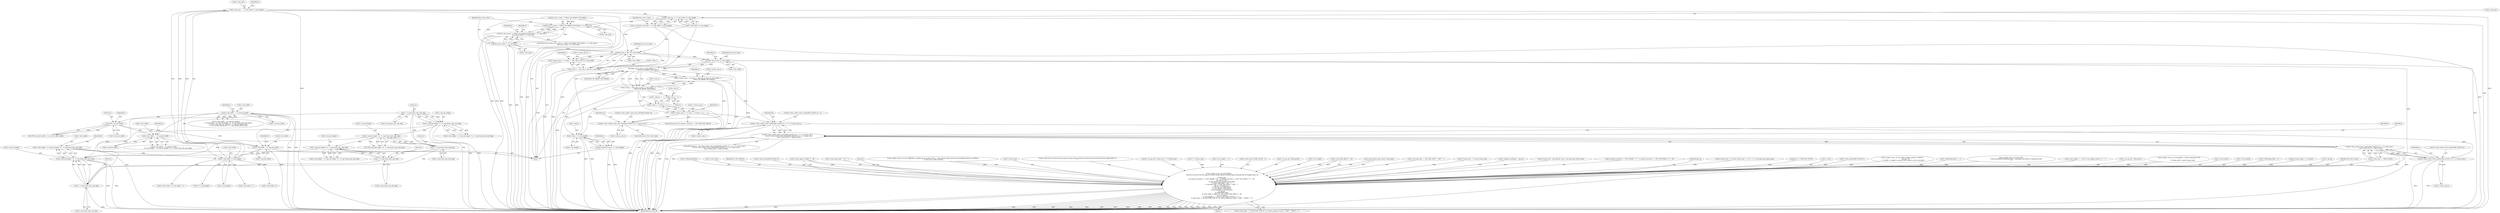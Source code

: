 digraph "0_FFmpeg_29ffeef5e73b8f41ff3a3f2242d356759c66f91f@pointer" {
"1000675" [label="(Call,h->mb_num    = h->mb_width * h->mb_height)"];
"1000679" [label="(Call,h->mb_width * h->mb_height)"];
"1000649" [label="(Call,h->mb_width  = h->sps.mb_width)"];
"1000610" [label="(Call,h->mb_width  != h->sps.mb_width)"];
"1000398" [label="(Call,h->mb_width  != h->sps.mb_width)"];
"1000541" [label="(Call,16*h->sps.mb_width)"];
"1000658" [label="(Call,h->mb_height = h->sps.mb_height * (2 - h->sps.frame_mbs_only_flag))"];
"1000662" [label="(Call,h->sps.mb_height * (2 - h->sps.frame_mbs_only_flag))"];
"1000623" [label="(Call,h->sps.mb_height * (2 - h->sps.frame_mbs_only_flag))"];
"1000557" [label="(Call,h->sps.mb_height * (2 - h->sps.frame_mbs_only_flag))"];
"1000412" [label="(Call,h->sps.mb_height * (2 - h->sps.frame_mbs_only_flag))"];
"1000418" [label="(Call,2 - h->sps.frame_mbs_only_flag)"];
"1000563" [label="(Call,2 - h->sps.frame_mbs_only_flag)"];
"1000629" [label="(Call,2 - h->sps.frame_mbs_only_flag)"];
"1000668" [label="(Call,2 - h->sps.frame_mbs_only_flag)"];
"1001965" [label="(Call,h->mb_num == h->mb_width * h->mb_height)"];
"1001964" [label="(Call,av_assert1(h->mb_num == h->mb_width * h->mb_height))"];
"1001978" [label="(Call,first_mb_in_slice << FIELD_OR_MBAFF_PICTURE(h) >= h->mb_num)"];
"1001977" [label="(Call,first_mb_in_slice << FIELD_OR_MBAFF_PICTURE(h) >= h->mb_num ||\n        first_mb_in_slice >= h->mb_num)"];
"1001986" [label="(Call,first_mb_in_slice >= h->mb_num)"];
"1002008" [label="(Call,first_mb_in_slice % h->mb_width)"];
"1002000" [label="(Call,h->resync_mb_x = h->mb_x =  first_mb_in_slice % h->mb_width)"];
"1002004" [label="(Call,h->mb_x =  first_mb_in_slice % h->mb_width)"];
"1002022" [label="(Call,first_mb_in_slice / h->mb_width)"];
"1002021" [label="(Call,(first_mb_in_slice / h->mb_width) <<\n                               FIELD_OR_MBAFF_PICTURE(h))"];
"1002013" [label="(Call,h->resync_mb_y = h->mb_y = (first_mb_in_slice / h->mb_width) <<\n                               FIELD_OR_MBAFF_PICTURE(h))"];
"1002917" [label="(Call,h0->slice_row[(h->slice_num-1)&(MAX_SLICES-1)]= h->resync_mb_y)"];
"1002936" [label="(Call,h0->slice_row[h->slice_num&(MAX_SLICES-1)] + 3 >= h->resync_mb_y)"];
"1002935" [label="(Call,h0->slice_row[h->slice_num&(MAX_SLICES-1)] + 3 >= h->resync_mb_y\n        && h0->slice_row[h->slice_num&(MAX_SLICES-1)] <= h->resync_mb_y\n        && h->slice_num >= MAX_SLICES)"];
"1002954" [label="(Call,h0->slice_row[h->slice_num&(MAX_SLICES-1)] <= h->resync_mb_y)"];
"1002953" [label="(Call,h0->slice_row[h->slice_num&(MAX_SLICES-1)] <= h->resync_mb_y\n        && h->slice_num >= MAX_SLICES)"];
"1002017" [label="(Call,h->mb_y = (first_mb_in_slice / h->mb_width) <<\n                               FIELD_OR_MBAFF_PICTURE(h))"];
"1002035" [label="(Call,h->resync_mb_y = h->mb_y = h->mb_y + 1)"];
"1002039" [label="(Call,h->mb_y = h->mb_y + 1)"];
"1002049" [label="(Call,h->mb_y < h->mb_height)"];
"1002048" [label="(Call,av_assert1(h->mb_y < h->mb_height))"];
"1002043" [label="(Call,h->mb_y + 1)"];
"1003305" [label="(Call,av_log(h->avctx, AV_LOG_DEBUG,\n               \"slice:%d %s mb:%d %c%s%s pps:%u frame:%d poc:%d/%d ref:%d/%d qp:%d loop:%d:%d:%d weight:%d%s %s\n\",\n               h->slice_num,\n               (h->picture_structure == PICT_FRAME ? \"F\" : h->picture_structure == PICT_TOP_FIELD ? \"T\" : \"B\"),\n               first_mb_in_slice,\n               av_get_picture_type_char(h->slice_type),\n               h->slice_type_fixed ? \" fix\" : \"\",\n               h->nal_unit_type == NAL_IDR_SLICE ? \" IDR\" : \"\",\n               pps_id, h->frame_num,\n               h->cur_pic_ptr->field_poc[0],\n               h->cur_pic_ptr->field_poc[1],\n               h->ref_count[0], h->ref_count[1],\n               h->qscale,\n               h->deblocking_filter,\n               h->slice_alpha_c0_offset / 2 - 26, h->slice_beta_offset / 2 - 26,\n               h->use_weight,\n               h->use_weight == 1 && h->use_weight_chroma ? \"c\" : \"\",\n               h->slice_type == AV_PICTURE_TYPE_B ? (h->direct_spatial_mv_pred ? \"SPAT\" : \"TEMP\") : \"\"))"];
"1002049" [label="(Call,h->mb_y < h->mb_height)"];
"1003371" [label="(Call,h->ref_count[1])"];
"1002950" [label="(Call,h->resync_mb_y)"];
"1003304" [label="(Block,)"];
"1001980" [label="(Identifier,first_mb_in_slice)"];
"1000563" [label="(Call,2 - h->sps.frame_mbs_only_flag)"];
"1003366" [label="(Call,h->ref_count[0])"];
"1002805" [label="(Call,h->deblocking_filter = 2)"];
"1002048" [label="(Call,av_assert1(h->mb_y < h->mb_height))"];
"1002954" [label="(Call,h0->slice_row[h->slice_num&(MAX_SLICES-1)] <= h->resync_mb_y)"];
"1002022" [label="(Call,first_mb_in_slice / h->mb_width)"];
"1002931" [label="(Call,h->resync_mb_y)"];
"1001976" [label="(ControlStructure,if (first_mb_in_slice << FIELD_OR_MBAFF_PICTURE(h) >= h->mb_num ||\n        first_mb_in_slice >= h->mb_num))"];
"1002581" [label="(Call,get_chroma_qp(h, 1, h->qscale))"];
"1000649" [label="(Call,h->mb_width  = h->sps.mb_width)"];
"1002004" [label="(Call,h->mb_x =  first_mb_in_slice % h->mb_width)"];
"1003376" [label="(Call,h->qscale)"];
"1000659" [label="(Call,h->mb_height)"];
"1000653" [label="(Call,h->sps.mb_width)"];
"1000543" [label="(Call,h->sps.mb_width)"];
"1002043" [label="(Call,h->mb_y + 1)"];
"1000624" [label="(Call,h->sps.mb_height)"];
"1003329" [label="(Identifier,first_mb_in_slice)"];
"1000419" [label="(Literal,2)"];
"1002966" [label="(Call,h->resync_mb_y)"];
"1000558" [label="(Call,h->sps.mb_height)"];
"1003379" [label="(Call,h->deblocking_filter)"];
"1000397" [label="(Call,h->mb_width  != h->sps.mb_width ||\n            h->mb_height != h->sps.mb_height * (2 - h->sps.frame_mbs_only_flag) ||\n            h->avctx->bits_per_raw_sample != h->sps.bit_depth_luma ||\n            h->cur_chroma_format_idc != h->sps.chroma_format_idc)"];
"1002017" [label="(Call,h->mb_y = (first_mb_in_slice / h->mb_width) <<\n                               FIELD_OR_MBAFF_PICTURE(h))"];
"1002044" [label="(Call,h->mb_y)"];
"1003311" [label="(Call,h->slice_num)"];
"1003309" [label="(Identifier,AV_LOG_DEBUG)"];
"1002959" [label="(Call,h->slice_num&(MAX_SLICES-1))"];
"1002014" [label="(Call,h->resync_mb_y)"];
"1002018" [label="(Call,h->mb_y)"];
"1002934" [label="(ControlStructure,if (   h0->slice_row[h->slice_num&(MAX_SLICES-1)] + 3 >= h->resync_mb_y\n        && h0->slice_row[h->slice_num&(MAX_SLICES-1)] <= h->resync_mb_y\n        && h->slice_num >= MAX_SLICES))"];
"1002971" [label="(Identifier,h)"];
"1000728" [label="(Call,16 * h->mb_height)"];
"1002028" [label="(Identifier,h)"];
"1000683" [label="(Call,h->mb_height)"];
"1003382" [label="(Call,h->slice_alpha_c0_offset / 2 - 26)"];
"1003334" [label="(Call,h->slice_type_fixed ? \" fix\" : \"\")"];
"1002953" [label="(Call,h0->slice_row[h->slice_num&(MAX_SLICES-1)] <= h->resync_mb_y\n        && h->slice_num >= MAX_SLICES)"];
"1003425" [label="(Literal,0)"];
"1002029" [label="(ControlStructure,if (h->picture_structure == PICT_BOTTOM_FIELD))"];
"1002975" [label="(Call,av_log(h->avctx, AV_LOG_WARNING, \"Possibly too many slices (%d >= %d), increase MAX_SLICES and recompile if there are artifacts\n\", h->slice_num, MAX_SLICES))"];
"1003349" [label="(Call,h->frame_num)"];
"1003310" [label="(Literal,\"slice:%d %s mb:%d %c%s%s pps:%u frame:%d poc:%d/%d ref:%d/%d qp:%d loop:%d:%d:%d weight:%d%s %s\n\")"];
"1003305" [label="(Call,av_log(h->avctx, AV_LOG_DEBUG,\n               \"slice:%d %s mb:%d %c%s%s pps:%u frame:%d poc:%d/%d ref:%d/%d qp:%d loop:%d:%d:%d weight:%d%s %s\n\",\n               h->slice_num,\n               (h->picture_structure == PICT_FRAME ? \"F\" : h->picture_structure == PICT_TOP_FIELD ? \"T\" : \"B\"),\n               first_mb_in_slice,\n               av_get_picture_type_char(h->slice_type),\n               h->slice_type_fixed ? \" fix\" : \"\",\n               h->nal_unit_type == NAL_IDR_SLICE ? \" IDR\" : \"\",\n               pps_id, h->frame_num,\n               h->cur_pic_ptr->field_poc[0],\n               h->cur_pic_ptr->field_poc[1],\n               h->ref_count[0], h->ref_count[1],\n               h->qscale,\n               h->deblocking_filter,\n               h->slice_alpha_c0_offset / 2 - 26, h->slice_beta_offset / 2 - 26,\n               h->use_weight,\n               h->use_weight == 1 && h->use_weight_chroma ? \"c\" : \"\",\n               h->slice_type == AV_PICTURE_TYPE_B ? (h->direct_spatial_mv_pred ? \"SPAT\" : \"TEMP\") : \"\"))"];
"1001754" [label="(Call,h0->cur_pic_ptr->frame_num != h->frame_num)"];
"1001969" [label="(Call,h->mb_width * h->mb_height)"];
"1002059" [label="(Identifier,h)"];
"1002040" [label="(Call,h->mb_y)"];
"1002088" [label="(Call,2 * h->frame_num)"];
"1003401" [label="(Call,h->use_weight == 1)"];
"1003004" [label="(Call,h->slice_num & (MAX_SLICES - 1))"];
"1002047" [label="(Literal,1)"];
"1000676" [label="(Call,h->mb_num)"];
"1000690" [label="(Call,h->mb_width + 1)"];
"1000623" [label="(Call,h->sps.mb_height * (2 - h->sps.frame_mbs_only_flag))"];
"1003352" [label="(Call,h->cur_pic_ptr->field_poc[0])"];
"1002024" [label="(Call,h->mb_width)"];
"1003396" [label="(Call,h->use_weight)"];
"1000619" [label="(Call,h->mb_height != h->sps.mb_height * (2 - h->sps.frame_mbs_only_flag))"];
"1002001" [label="(Call,h->resync_mb_x)"];
"1002015" [label="(Identifier,h)"];
"1001978" [label="(Call,first_mb_in_slice << FIELD_OR_MBAFF_PICTURE(h) >= h->mb_num)"];
"1002005" [label="(Call,h->mb_x)"];
"1003389" [label="(Call,h->slice_beta_offset / 2 - 26)"];
"1002936" [label="(Call,h0->slice_row[h->slice_num&(MAX_SLICES-1)] + 3 >= h->resync_mb_y)"];
"1002009" [label="(Identifier,first_mb_in_slice)"];
"1003330" [label="(Call,av_get_picture_type_char(h->slice_type))"];
"1000408" [label="(Call,h->mb_height != h->sps.mb_height * (2 - h->sps.frame_mbs_only_flag))"];
"1000688" [label="(Identifier,h)"];
"1000668" [label="(Call,2 - h->sps.frame_mbs_only_flag)"];
"1002002" [label="(Identifier,h)"];
"1002940" [label="(Identifier,h0)"];
"1002027" [label="(Call,FIELD_OR_MBAFF_PICTURE(h))"];
"1000614" [label="(Call,h->sps.mb_width)"];
"1002036" [label="(Call,h->resync_mb_y)"];
"1000650" [label="(Call,h->mb_width)"];
"1000555" [label="(Call,16*h->sps.mb_height * (2 - h->sps.frame_mbs_only_flag))"];
"1003340" [label="(Call,h->nal_unit_type == NAL_IDR_SLICE ? \" IDR\" : \"\")"];
"1001977" [label="(Call,first_mb_in_slice << FIELD_OR_MBAFF_PICTURE(h) >= h->mb_num ||\n        first_mb_in_slice >= h->mb_num)"];
"1000611" [label="(Call,h->mb_width)"];
"1000663" [label="(Call,h->sps.mb_height)"];
"1002957" [label="(Identifier,h0)"];
"1001965" [label="(Call,h->mb_num == h->mb_width * h->mb_height)"];
"1002010" [label="(Call,h->mb_width)"];
"1000418" [label="(Call,2 - h->sps.frame_mbs_only_flag)"];
"1000557" [label="(Call,h->sps.mb_height * (2 - h->sps.frame_mbs_only_flag))"];
"1002000" [label="(Call,h->resync_mb_x = h->mb_x =  first_mb_in_slice % h->mb_width)"];
"1002913" [label="(ControlStructure,if (h->slice_num))"];
"1000675" [label="(Call,h->mb_num    = h->mb_width * h->mb_height)"];
"1000542" [label="(Literal,16)"];
"1000699" [label="(Call,h->mb_width * 4)"];
"1002987" [label="(Identifier,j)"];
"1001442" [label="(Call,h->frame_num != h->prev_frame_num)"];
"1001994" [label="(Identifier,h)"];
"1002969" [label="(Call,h->slice_num >= MAX_SLICES)"];
"1000980" [label="(Call,h->dequant_coeff_pps != pps_id)"];
"1000686" [label="(Call,h->mb_stride = h->mb_width + 1)"];
"1000629" [label="(Call,2 - h->sps.frame_mbs_only_flag)"];
"1002977" [label="(Identifier,h)"];
"1000420" [label="(Call,h->sps.frame_mbs_only_flag)"];
"1003411" [label="(Call,h->slice_type == AV_PICTURE_TYPE_B ? (h->direct_spatial_mv_pred ? \"SPAT\" : \"TEMP\") : \"\")"];
"1000993" [label="(Call,h->frame_num = get_bits(&h->gb, h->sps.log2_max_frame_num))"];
"1003314" [label="(Call,h->picture_structure == PICT_FRAME ? \"F\" : h->picture_structure == PICT_TOP_FIELD ? \"T\" : \"B\")"];
"1000662" [label="(Call,h->sps.mb_height * (2 - h->sps.frame_mbs_only_flag))"];
"1003348" [label="(Identifier,pps_id)"];
"1000630" [label="(Literal,2)"];
"1002051" [label="(Identifier,h)"];
"1000410" [label="(Identifier,h)"];
"1002955" [label="(Call,h0->slice_row[h->slice_num&(MAX_SLICES-1)])"];
"1000398" [label="(Call,h->mb_width  != h->sps.mb_width)"];
"1002050" [label="(Call,h->mb_y)"];
"1002013" [label="(Call,h->resync_mb_y = h->mb_y = (first_mb_in_slice / h->mb_width) <<\n                               FIELD_OR_MBAFF_PICTURE(h))"];
"1000631" [label="(Call,h->sps.frame_mbs_only_flag)"];
"1001987" [label="(Identifier,first_mb_in_slice)"];
"1002035" [label="(Call,h->resync_mb_y = h->mb_y = h->mb_y + 1)"];
"1001988" [label="(Call,h->mb_num)"];
"1001460" [label="(Call,h->frame_num != (h->prev_frame_num + 1) % (1 << h->sps.log2_max_frame_num))"];
"1001979" [label="(Call,first_mb_in_slice << FIELD_OR_MBAFF_PICTURE(h))"];
"1001964" [label="(Call,av_assert1(h->mb_num == h->mb_width * h->mb_height))"];
"1000306" [label="(Call,pps_id >= MAX_PPS_COUNT)"];
"1002023" [label="(Identifier,first_mb_in_slice)"];
"1002918" [label="(Call,h0->slice_row[(h->slice_num-1)&(MAX_SLICES-1)])"];
"1000413" [label="(Call,h->sps.mb_height)"];
"1000565" [label="(Call,h->sps.frame_mbs_only_flag)"];
"1002039" [label="(Call,h->mb_y = h->mb_y + 1)"];
"1000677" [label="(Identifier,h)"];
"1000541" [label="(Call,16*h->sps.mb_width)"];
"1000670" [label="(Call,h->sps.frame_mbs_only_flag)"];
"1002032" [label="(Identifier,h)"];
"1000610" [label="(Call,h->mb_width  != h->sps.mb_width)"];
"1003306" [label="(Call,h->avctx)"];
"1002021" [label="(Call,(first_mb_in_slice / h->mb_width) <<\n                               FIELD_OR_MBAFF_PICTURE(h))"];
"1002942" [label="(Call,h->slice_num&(MAX_SLICES-1))"];
"1002937" [label="(Call,h0->slice_row[h->slice_num&(MAX_SLICES-1)] + 3)"];
"1002053" [label="(Call,h->mb_height)"];
"1000887" [label="(Call,av_log(h->avctx, AV_LOG_INFO, \"Reinit context to %dx%d, \"\n               \"pix_fmt: %s\n\", h->width, h->height, av_get_pix_fmt_name(h->avctx->pix_fmt)))"];
"1000402" [label="(Call,h->sps.mb_width)"];
"1000399" [label="(Call,h->mb_width)"];
"1002917" [label="(Call,h0->slice_row[(h->slice_num-1)&(MAX_SLICES-1)]= h->resync_mb_y)"];
"1002785" [label="(Call,h->deblocking_filter == 1)"];
"1000412" [label="(Call,h->sps.mb_height * (2 - h->sps.frame_mbs_only_flag))"];
"1001966" [label="(Call,h->mb_num)"];
"1000550" [label="(Identifier,h)"];
"1002823" [label="(Call,av_log(h->avctx, AV_LOG_INFO,\n                       \"Cannot parallelize deblocking type 1, decoding such frames in sequential order\n\"))"];
"1003399" [label="(Call,h->use_weight == 1 && h->use_weight_chroma ? \"c\" : \"\")"];
"1000609" [label="(Call,h->mb_width  != h->sps.mb_width\n                     || h->mb_height != h->sps.mb_height * (2 - h->sps.frame_mbs_only_flag))"];
"1000658" [label="(Call,h->mb_height = h->sps.mb_height * (2 - h->sps.frame_mbs_only_flag))"];
"1003359" [label="(Call,h->cur_pic_ptr->field_poc[1])"];
"1003426" [label="(MethodReturn,static int)"];
"1000679" [label="(Call,h->mb_width * h->mb_height)"];
"1000660" [label="(Identifier,h)"];
"1000669" [label="(Literal,2)"];
"1000540" [label="(Call,16*h->sps.mb_width != h->avctx->coded_width)"];
"1000127" [label="(Block,)"];
"1002935" [label="(Call,h0->slice_row[h->slice_num&(MAX_SLICES-1)] + 3 >= h->resync_mb_y\n        && h0->slice_row[h->slice_num&(MAX_SLICES-1)] <= h->resync_mb_y\n        && h->slice_num >= MAX_SLICES)"];
"1000680" [label="(Call,h->mb_width)"];
"1001983" [label="(Call,h->mb_num)"];
"1000621" [label="(Identifier,h)"];
"1001491" [label="(Call,av_log(h->avctx, AV_LOG_DEBUG, \"Frame num gap %d %d\n\",\n                   h->frame_num, h->prev_frame_num))"];
"1000564" [label="(Literal,2)"];
"1002008" [label="(Call,first_mb_in_slice % h->mb_width)"];
"1001986" [label="(Call,first_mb_in_slice >= h->mb_num)"];
"1000675" -> "1000127"  [label="AST: "];
"1000675" -> "1000679"  [label="CFG: "];
"1000676" -> "1000675"  [label="AST: "];
"1000679" -> "1000675"  [label="AST: "];
"1000688" -> "1000675"  [label="CFG: "];
"1000675" -> "1003426"  [label="DDG: "];
"1000675" -> "1003426"  [label="DDG: "];
"1000679" -> "1000675"  [label="DDG: "];
"1000679" -> "1000675"  [label="DDG: "];
"1000675" -> "1001965"  [label="DDG: "];
"1000679" -> "1000683"  [label="CFG: "];
"1000680" -> "1000679"  [label="AST: "];
"1000683" -> "1000679"  [label="AST: "];
"1000649" -> "1000679"  [label="DDG: "];
"1000658" -> "1000679"  [label="DDG: "];
"1000679" -> "1000686"  [label="DDG: "];
"1000679" -> "1000690"  [label="DDG: "];
"1000679" -> "1000699"  [label="DDG: "];
"1000679" -> "1000728"  [label="DDG: "];
"1000649" -> "1000127"  [label="AST: "];
"1000649" -> "1000653"  [label="CFG: "];
"1000650" -> "1000649"  [label="AST: "];
"1000653" -> "1000649"  [label="AST: "];
"1000660" -> "1000649"  [label="CFG: "];
"1000649" -> "1003426"  [label="DDG: "];
"1000610" -> "1000649"  [label="DDG: "];
"1000398" -> "1000649"  [label="DDG: "];
"1000541" -> "1000649"  [label="DDG: "];
"1000610" -> "1000609"  [label="AST: "];
"1000610" -> "1000614"  [label="CFG: "];
"1000611" -> "1000610"  [label="AST: "];
"1000614" -> "1000610"  [label="AST: "];
"1000621" -> "1000610"  [label="CFG: "];
"1000609" -> "1000610"  [label="CFG: "];
"1000610" -> "1000609"  [label="DDG: "];
"1000610" -> "1000609"  [label="DDG: "];
"1000398" -> "1000610"  [label="DDG: "];
"1000541" -> "1000610"  [label="DDG: "];
"1000398" -> "1000397"  [label="AST: "];
"1000398" -> "1000402"  [label="CFG: "];
"1000399" -> "1000398"  [label="AST: "];
"1000402" -> "1000398"  [label="AST: "];
"1000410" -> "1000398"  [label="CFG: "];
"1000397" -> "1000398"  [label="CFG: "];
"1000398" -> "1003426"  [label="DDG: "];
"1000398" -> "1003426"  [label="DDG: "];
"1000398" -> "1000397"  [label="DDG: "];
"1000398" -> "1000397"  [label="DDG: "];
"1000398" -> "1000541"  [label="DDG: "];
"1000541" -> "1000540"  [label="AST: "];
"1000541" -> "1000543"  [label="CFG: "];
"1000542" -> "1000541"  [label="AST: "];
"1000543" -> "1000541"  [label="AST: "];
"1000550" -> "1000541"  [label="CFG: "];
"1000541" -> "1000540"  [label="DDG: "];
"1000541" -> "1000540"  [label="DDG: "];
"1000658" -> "1000127"  [label="AST: "];
"1000658" -> "1000662"  [label="CFG: "];
"1000659" -> "1000658"  [label="AST: "];
"1000662" -> "1000658"  [label="AST: "];
"1000677" -> "1000658"  [label="CFG: "];
"1000658" -> "1003426"  [label="DDG: "];
"1000662" -> "1000658"  [label="DDG: "];
"1000662" -> "1000658"  [label="DDG: "];
"1000662" -> "1000668"  [label="CFG: "];
"1000663" -> "1000662"  [label="AST: "];
"1000668" -> "1000662"  [label="AST: "];
"1000662" -> "1003426"  [label="DDG: "];
"1000662" -> "1003426"  [label="DDG: "];
"1000623" -> "1000662"  [label="DDG: "];
"1000557" -> "1000662"  [label="DDG: "];
"1000412" -> "1000662"  [label="DDG: "];
"1000668" -> "1000662"  [label="DDG: "];
"1000668" -> "1000662"  [label="DDG: "];
"1000623" -> "1000619"  [label="AST: "];
"1000623" -> "1000629"  [label="CFG: "];
"1000624" -> "1000623"  [label="AST: "];
"1000629" -> "1000623"  [label="AST: "];
"1000619" -> "1000623"  [label="CFG: "];
"1000623" -> "1000619"  [label="DDG: "];
"1000623" -> "1000619"  [label="DDG: "];
"1000557" -> "1000623"  [label="DDG: "];
"1000629" -> "1000623"  [label="DDG: "];
"1000629" -> "1000623"  [label="DDG: "];
"1000557" -> "1000555"  [label="AST: "];
"1000557" -> "1000563"  [label="CFG: "];
"1000558" -> "1000557"  [label="AST: "];
"1000563" -> "1000557"  [label="AST: "];
"1000555" -> "1000557"  [label="CFG: "];
"1000557" -> "1000555"  [label="DDG: "];
"1000557" -> "1000555"  [label="DDG: "];
"1000412" -> "1000557"  [label="DDG: "];
"1000563" -> "1000557"  [label="DDG: "];
"1000563" -> "1000557"  [label="DDG: "];
"1000412" -> "1000408"  [label="AST: "];
"1000412" -> "1000418"  [label="CFG: "];
"1000413" -> "1000412"  [label="AST: "];
"1000418" -> "1000412"  [label="AST: "];
"1000408" -> "1000412"  [label="CFG: "];
"1000412" -> "1003426"  [label="DDG: "];
"1000412" -> "1003426"  [label="DDG: "];
"1000412" -> "1000408"  [label="DDG: "];
"1000412" -> "1000408"  [label="DDG: "];
"1000418" -> "1000412"  [label="DDG: "];
"1000418" -> "1000412"  [label="DDG: "];
"1000418" -> "1000420"  [label="CFG: "];
"1000419" -> "1000418"  [label="AST: "];
"1000420" -> "1000418"  [label="AST: "];
"1000418" -> "1003426"  [label="DDG: "];
"1000418" -> "1000563"  [label="DDG: "];
"1000418" -> "1000668"  [label="DDG: "];
"1000563" -> "1000565"  [label="CFG: "];
"1000564" -> "1000563"  [label="AST: "];
"1000565" -> "1000563"  [label="AST: "];
"1000563" -> "1000629"  [label="DDG: "];
"1000563" -> "1000668"  [label="DDG: "];
"1000629" -> "1000631"  [label="CFG: "];
"1000630" -> "1000629"  [label="AST: "];
"1000631" -> "1000629"  [label="AST: "];
"1000629" -> "1000668"  [label="DDG: "];
"1000668" -> "1000670"  [label="CFG: "];
"1000669" -> "1000668"  [label="AST: "];
"1000670" -> "1000668"  [label="AST: "];
"1000668" -> "1003426"  [label="DDG: "];
"1001965" -> "1001964"  [label="AST: "];
"1001965" -> "1001969"  [label="CFG: "];
"1001966" -> "1001965"  [label="AST: "];
"1001969" -> "1001965"  [label="AST: "];
"1001964" -> "1001965"  [label="CFG: "];
"1001965" -> "1003426"  [label="DDG: "];
"1001965" -> "1001964"  [label="DDG: "];
"1001965" -> "1001964"  [label="DDG: "];
"1001969" -> "1001965"  [label="DDG: "];
"1001969" -> "1001965"  [label="DDG: "];
"1001965" -> "1001978"  [label="DDG: "];
"1001964" -> "1000127"  [label="AST: "];
"1001980" -> "1001964"  [label="CFG: "];
"1001964" -> "1003426"  [label="DDG: "];
"1001964" -> "1003426"  [label="DDG: "];
"1001978" -> "1001977"  [label="AST: "];
"1001978" -> "1001983"  [label="CFG: "];
"1001979" -> "1001978"  [label="AST: "];
"1001983" -> "1001978"  [label="AST: "];
"1001987" -> "1001978"  [label="CFG: "];
"1001977" -> "1001978"  [label="CFG: "];
"1001978" -> "1003426"  [label="DDG: "];
"1001978" -> "1003426"  [label="DDG: "];
"1001978" -> "1001977"  [label="DDG: "];
"1001978" -> "1001977"  [label="DDG: "];
"1001979" -> "1001978"  [label="DDG: "];
"1001979" -> "1001978"  [label="DDG: "];
"1001978" -> "1001986"  [label="DDG: "];
"1001977" -> "1001976"  [label="AST: "];
"1001977" -> "1001986"  [label="CFG: "];
"1001986" -> "1001977"  [label="AST: "];
"1001994" -> "1001977"  [label="CFG: "];
"1002002" -> "1001977"  [label="CFG: "];
"1001977" -> "1003426"  [label="DDG: "];
"1001977" -> "1003426"  [label="DDG: "];
"1001977" -> "1003426"  [label="DDG: "];
"1001986" -> "1001977"  [label="DDG: "];
"1001986" -> "1001977"  [label="DDG: "];
"1001986" -> "1001988"  [label="CFG: "];
"1001987" -> "1001986"  [label="AST: "];
"1001988" -> "1001986"  [label="AST: "];
"1001986" -> "1003426"  [label="DDG: "];
"1001986" -> "1003426"  [label="DDG: "];
"1001979" -> "1001986"  [label="DDG: "];
"1001986" -> "1002008"  [label="DDG: "];
"1002008" -> "1002004"  [label="AST: "];
"1002008" -> "1002010"  [label="CFG: "];
"1002009" -> "1002008"  [label="AST: "];
"1002010" -> "1002008"  [label="AST: "];
"1002004" -> "1002008"  [label="CFG: "];
"1002008" -> "1002000"  [label="DDG: "];
"1002008" -> "1002000"  [label="DDG: "];
"1002008" -> "1002004"  [label="DDG: "];
"1002008" -> "1002004"  [label="DDG: "];
"1001979" -> "1002008"  [label="DDG: "];
"1001969" -> "1002008"  [label="DDG: "];
"1002008" -> "1002022"  [label="DDG: "];
"1002008" -> "1002022"  [label="DDG: "];
"1002000" -> "1000127"  [label="AST: "];
"1002000" -> "1002004"  [label="CFG: "];
"1002001" -> "1002000"  [label="AST: "];
"1002004" -> "1002000"  [label="AST: "];
"1002015" -> "1002000"  [label="CFG: "];
"1002000" -> "1003426"  [label="DDG: "];
"1002004" -> "1002000"  [label="DDG: "];
"1002005" -> "1002004"  [label="AST: "];
"1002004" -> "1003426"  [label="DDG: "];
"1002004" -> "1003426"  [label="DDG: "];
"1002022" -> "1002021"  [label="AST: "];
"1002022" -> "1002024"  [label="CFG: "];
"1002023" -> "1002022"  [label="AST: "];
"1002024" -> "1002022"  [label="AST: "];
"1002028" -> "1002022"  [label="CFG: "];
"1002022" -> "1003426"  [label="DDG: "];
"1002022" -> "1003426"  [label="DDG: "];
"1002022" -> "1002021"  [label="DDG: "];
"1002022" -> "1002021"  [label="DDG: "];
"1002022" -> "1003305"  [label="DDG: "];
"1002021" -> "1002017"  [label="AST: "];
"1002021" -> "1002027"  [label="CFG: "];
"1002027" -> "1002021"  [label="AST: "];
"1002017" -> "1002021"  [label="CFG: "];
"1002021" -> "1003426"  [label="DDG: "];
"1002021" -> "1003426"  [label="DDG: "];
"1002021" -> "1002013"  [label="DDG: "];
"1002021" -> "1002013"  [label="DDG: "];
"1002021" -> "1002017"  [label="DDG: "];
"1002021" -> "1002017"  [label="DDG: "];
"1002027" -> "1002021"  [label="DDG: "];
"1002013" -> "1000127"  [label="AST: "];
"1002013" -> "1002017"  [label="CFG: "];
"1002014" -> "1002013"  [label="AST: "];
"1002017" -> "1002013"  [label="AST: "];
"1002032" -> "1002013"  [label="CFG: "];
"1002013" -> "1003426"  [label="DDG: "];
"1002017" -> "1002013"  [label="DDG: "];
"1002013" -> "1002917"  [label="DDG: "];
"1002013" -> "1002936"  [label="DDG: "];
"1002917" -> "1002913"  [label="AST: "];
"1002917" -> "1002931"  [label="CFG: "];
"1002918" -> "1002917"  [label="AST: "];
"1002931" -> "1002917"  [label="AST: "];
"1002940" -> "1002917"  [label="CFG: "];
"1002917" -> "1003426"  [label="DDG: "];
"1002035" -> "1002917"  [label="DDG: "];
"1002936" -> "1002935"  [label="AST: "];
"1002936" -> "1002950"  [label="CFG: "];
"1002937" -> "1002936"  [label="AST: "];
"1002950" -> "1002936"  [label="AST: "];
"1002957" -> "1002936"  [label="CFG: "];
"1002935" -> "1002936"  [label="CFG: "];
"1002936" -> "1003426"  [label="DDG: "];
"1002936" -> "1003426"  [label="DDG: "];
"1002936" -> "1002935"  [label="DDG: "];
"1002936" -> "1002935"  [label="DDG: "];
"1002035" -> "1002936"  [label="DDG: "];
"1002936" -> "1002954"  [label="DDG: "];
"1002935" -> "1002934"  [label="AST: "];
"1002935" -> "1002953"  [label="CFG: "];
"1002953" -> "1002935"  [label="AST: "];
"1002977" -> "1002935"  [label="CFG: "];
"1002987" -> "1002935"  [label="CFG: "];
"1002935" -> "1003426"  [label="DDG: "];
"1002935" -> "1003426"  [label="DDG: "];
"1002935" -> "1003426"  [label="DDG: "];
"1002953" -> "1002935"  [label="DDG: "];
"1002953" -> "1002935"  [label="DDG: "];
"1002954" -> "1002953"  [label="AST: "];
"1002954" -> "1002966"  [label="CFG: "];
"1002955" -> "1002954"  [label="AST: "];
"1002966" -> "1002954"  [label="AST: "];
"1002971" -> "1002954"  [label="CFG: "];
"1002953" -> "1002954"  [label="CFG: "];
"1002954" -> "1003426"  [label="DDG: "];
"1002954" -> "1003426"  [label="DDG: "];
"1002954" -> "1002953"  [label="DDG: "];
"1002954" -> "1002953"  [label="DDG: "];
"1002953" -> "1002969"  [label="CFG: "];
"1002969" -> "1002953"  [label="AST: "];
"1002953" -> "1003426"  [label="DDG: "];
"1002953" -> "1003426"  [label="DDG: "];
"1002969" -> "1002953"  [label="DDG: "];
"1002969" -> "1002953"  [label="DDG: "];
"1002018" -> "1002017"  [label="AST: "];
"1002017" -> "1003426"  [label="DDG: "];
"1002017" -> "1002035"  [label="DDG: "];
"1002017" -> "1002039"  [label="DDG: "];
"1002017" -> "1002043"  [label="DDG: "];
"1002017" -> "1002049"  [label="DDG: "];
"1002035" -> "1002029"  [label="AST: "];
"1002035" -> "1002039"  [label="CFG: "];
"1002036" -> "1002035"  [label="AST: "];
"1002039" -> "1002035"  [label="AST: "];
"1002051" -> "1002035"  [label="CFG: "];
"1002035" -> "1003426"  [label="DDG: "];
"1002039" -> "1002035"  [label="DDG: "];
"1002039" -> "1002043"  [label="CFG: "];
"1002040" -> "1002039"  [label="AST: "];
"1002043" -> "1002039"  [label="AST: "];
"1002039" -> "1003426"  [label="DDG: "];
"1002039" -> "1002049"  [label="DDG: "];
"1002049" -> "1002048"  [label="AST: "];
"1002049" -> "1002053"  [label="CFG: "];
"1002050" -> "1002049"  [label="AST: "];
"1002053" -> "1002049"  [label="AST: "];
"1002048" -> "1002049"  [label="CFG: "];
"1002049" -> "1003426"  [label="DDG: "];
"1002049" -> "1003426"  [label="DDG: "];
"1002049" -> "1002048"  [label="DDG: "];
"1002049" -> "1002048"  [label="DDG: "];
"1001969" -> "1002049"  [label="DDG: "];
"1002048" -> "1000127"  [label="AST: "];
"1002059" -> "1002048"  [label="CFG: "];
"1002048" -> "1003426"  [label="DDG: "];
"1002048" -> "1003426"  [label="DDG: "];
"1002043" -> "1002047"  [label="CFG: "];
"1002044" -> "1002043"  [label="AST: "];
"1002047" -> "1002043"  [label="AST: "];
"1003305" -> "1003304"  [label="AST: "];
"1003305" -> "1003411"  [label="CFG: "];
"1003306" -> "1003305"  [label="AST: "];
"1003309" -> "1003305"  [label="AST: "];
"1003310" -> "1003305"  [label="AST: "];
"1003311" -> "1003305"  [label="AST: "];
"1003314" -> "1003305"  [label="AST: "];
"1003329" -> "1003305"  [label="AST: "];
"1003330" -> "1003305"  [label="AST: "];
"1003334" -> "1003305"  [label="AST: "];
"1003340" -> "1003305"  [label="AST: "];
"1003348" -> "1003305"  [label="AST: "];
"1003349" -> "1003305"  [label="AST: "];
"1003352" -> "1003305"  [label="AST: "];
"1003359" -> "1003305"  [label="AST: "];
"1003366" -> "1003305"  [label="AST: "];
"1003371" -> "1003305"  [label="AST: "];
"1003376" -> "1003305"  [label="AST: "];
"1003379" -> "1003305"  [label="AST: "];
"1003382" -> "1003305"  [label="AST: "];
"1003389" -> "1003305"  [label="AST: "];
"1003396" -> "1003305"  [label="AST: "];
"1003399" -> "1003305"  [label="AST: "];
"1003411" -> "1003305"  [label="AST: "];
"1003425" -> "1003305"  [label="CFG: "];
"1003305" -> "1003426"  [label="DDG: "];
"1003305" -> "1003426"  [label="DDG: "];
"1003305" -> "1003426"  [label="DDG: "];
"1003305" -> "1003426"  [label="DDG: "];
"1003305" -> "1003426"  [label="DDG: "];
"1003305" -> "1003426"  [label="DDG: "];
"1003305" -> "1003426"  [label="DDG: "];
"1003305" -> "1003426"  [label="DDG: "];
"1003305" -> "1003426"  [label="DDG: "];
"1003305" -> "1003426"  [label="DDG: "];
"1003305" -> "1003426"  [label="DDG: "];
"1003305" -> "1003426"  [label="DDG: "];
"1003305" -> "1003426"  [label="DDG: "];
"1003305" -> "1003426"  [label="DDG: "];
"1003305" -> "1003426"  [label="DDG: "];
"1003305" -> "1003426"  [label="DDG: "];
"1003305" -> "1003426"  [label="DDG: "];
"1003305" -> "1003426"  [label="DDG: "];
"1003305" -> "1003426"  [label="DDG: "];
"1003305" -> "1003426"  [label="DDG: "];
"1003305" -> "1003426"  [label="DDG: "];
"1003305" -> "1003426"  [label="DDG: "];
"1000887" -> "1003305"  [label="DDG: "];
"1002975" -> "1003305"  [label="DDG: "];
"1002975" -> "1003305"  [label="DDG: "];
"1002823" -> "1003305"  [label="DDG: "];
"1001491" -> "1003305"  [label="DDG: "];
"1001491" -> "1003305"  [label="DDG: "];
"1002969" -> "1003305"  [label="DDG: "];
"1002942" -> "1003305"  [label="DDG: "];
"1003004" -> "1003305"  [label="DDG: "];
"1002959" -> "1003305"  [label="DDG: "];
"1003330" -> "1003305"  [label="DDG: "];
"1000980" -> "1003305"  [label="DDG: "];
"1000306" -> "1003305"  [label="DDG: "];
"1002088" -> "1003305"  [label="DDG: "];
"1000993" -> "1003305"  [label="DDG: "];
"1001442" -> "1003305"  [label="DDG: "];
"1001460" -> "1003305"  [label="DDG: "];
"1001754" -> "1003305"  [label="DDG: "];
"1002581" -> "1003305"  [label="DDG: "];
"1002805" -> "1003305"  [label="DDG: "];
"1002785" -> "1003305"  [label="DDG: "];
"1003382" -> "1003305"  [label="DDG: "];
"1003382" -> "1003305"  [label="DDG: "];
"1003389" -> "1003305"  [label="DDG: "];
"1003389" -> "1003305"  [label="DDG: "];
"1003401" -> "1003305"  [label="DDG: "];
}
